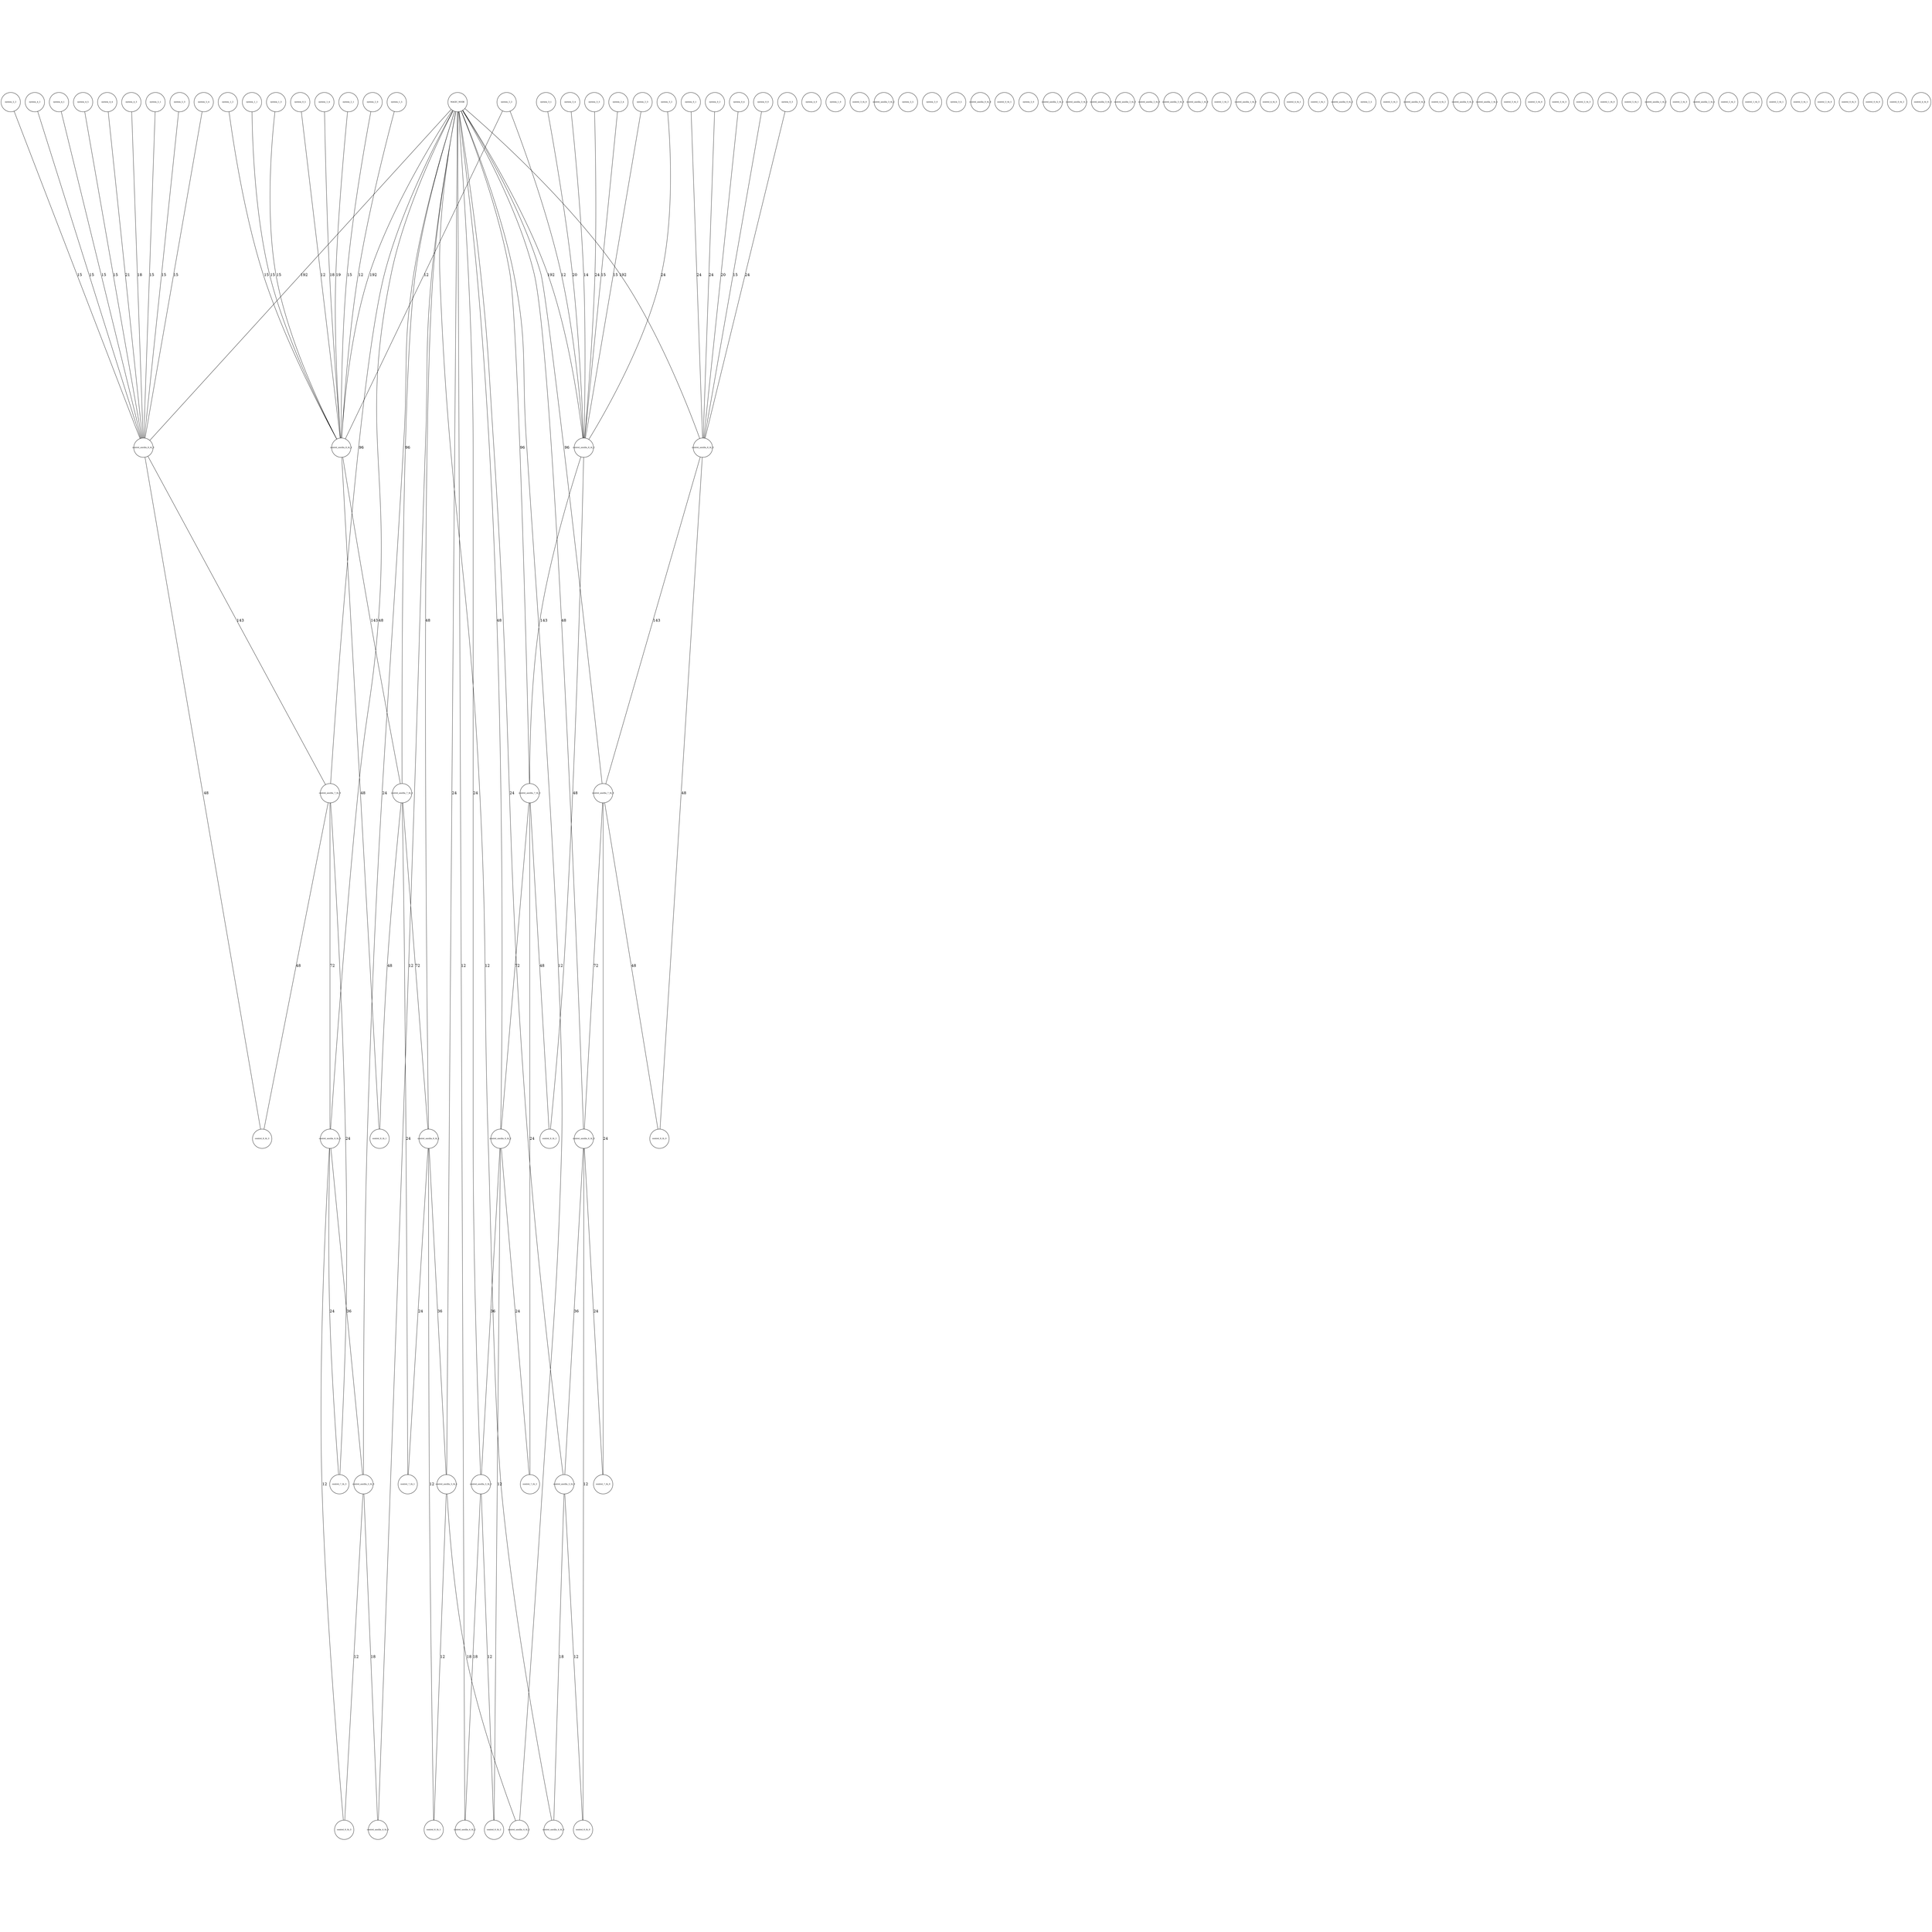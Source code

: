 graph G {
ratio=1;
    node [shape=circle, width=1, height=1, fixedsize=true, fontsize=7];
    system_5_4 -- control_ancilla_8_th_3 [label="15"];
    system_1_3 -- control_ancilla_8_th_1 [label="15"];
    system_5_2 -- control_ancilla_8_th_3 [label="15"];
    system_4_2 -- control_ancilla_8_th_3 [label="15"];
    system_1_2 -- control_ancilla_8_th_1 [label="15"];
    system_4_1 -- control_ancilla_8_th_3 [label="15"];
    system_1_1 -- control_ancilla_8_th_1 [label="15"];
    system_3_3 -- control_ancilla_8_th_2 [label="24"];
    control_ancilla_5_th_0 -- control_6_th_0 [label="12"];
    system_2_4 -- control_ancilla_8_th_2 [label="15"];
    control_ancilla_5_th_3 -- control_6_th_3 [label="12"];
    control_ancilla_5_th_2 -- control_6_th_2 [label="12"];
    system_4_5 -- control_ancilla_8_th_3 [label="15"];
    system_2_3 -- control_ancilla_8_th_2 [label="15"];
    system_2_2 -- control_ancilla_8_th_2 [label="12"];
    system_4_4 -- control_ancilla_8_th_3 [label="21"];
    system_0_5 -- control_ancilla_8_th_1 [label="12"];
    system_1_4 -- control_ancilla_8_th_1 [label="18"];
    control_ancilla_6_th_1 -- control_7_th_1 [label="24"];
    control_ancilla_6_th_0 -- control_7_th_0 [label="24"];
    system_3_2 -- control_ancilla_8_th_2 [label="24"];
    control_ancilla_6_th_2 -- control_6_th_2 [label="12"];
    control_ancilla_7_th_2 -- control_8_th_2 [label="48"];
    system_0_3 -- control_ancilla_8_th_0 [label="24"];
    system_2_2 -- control_ancilla_8_th_1 [label="12"];
    system_4_3 -- control_ancilla_8_th_3 [label="18"];
    system_3_1 -- control_ancilla_8_th_2 [label="20"];
    system_2_1 -- control_ancilla_8_th_1 [label="19"];
    control_ancilla_7_th_3 -- control_8_th_3 [label="48"];
    MAGIC_NODE -- control_ancilla_8_th_3 [label="192"];
    MAGIC_NODE -- control_ancilla_5_th_2 [label="24"];
    MAGIC_NODE -- control_ancilla_8_th_2 [label="192"];
    system_2_0 -- control_ancilla_8_th_1 [label="15"];
    control_ancilla_8_th_2 -- control_8_th_2 [label="48"];
    MAGIC_NODE -- control_ancilla_8_th_1 [label="192"];
    control_ancilla_8_th_3 -- control_ancilla_7_th_3 [label="143"];
    control_ancilla_8_th_3 -- control_8_th_3 [label="48"];
    control_ancilla_8_th_0 -- control_8_th_0 [label="48"];
    control_ancilla_8_th_0 -- control_ancilla_7_th_0 [label="143"];
    control_ancilla_5_th_1 -- control_6_th_1 [label="12"];
    control_ancilla_7_th_2 -- control_7_th_2 [label="24"];
    control_ancilla_8_th_1 -- control_ancilla_7_th_1 [label="143"];
    control_ancilla_7_th_2 -- control_ancilla_6_th_2 [label="72"];
    system_0_1 -- control_ancilla_8_th_0 [label="24"];
    MAGIC_NODE -- control_ancilla_7_th_2 [label="96"];
    control_ancilla_7_th_1 -- control_7_th_1 [label="24"];
    control_ancilla_6_th_3 -- control_7_th_3 [label="24"];
    MAGIC_NODE -- control_ancilla_7_th_1 [label="96"];
    control_ancilla_7_th_0 -- control_ancilla_6_th_0 [label="72"];
    MAGIC_NODE -- control_ancilla_7_th_0 [label="96"];
    MAGIC_NODE -- control_ancilla_4_th_3 [label="12"];
    control_ancilla_6_th_3 -- control_6_th_3 [label="12"];
    control_ancilla_6_th_3 -- control_ancilla_5_th_3 [label="36"];
    MAGIC_NODE -- control_ancilla_6_th_3 [label="48"];
    control_ancilla_6_th_2 -- control_ancilla_5_th_2 [label="36"];
    control_ancilla_6_th_1 -- control_6_th_1 [label="12"];
    control_ancilla_5_th_2 -- control_ancilla_4_th_2 [label="18"];
    MAGIC_NODE -- control_ancilla_6_th_1 [label="48"];
    MAGIC_NODE -- control_ancilla_6_th_0 [label="48"];
    MAGIC_NODE -- control_ancilla_5_th_3 [label="24"];
    control_ancilla_5_th_1 -- control_ancilla_4_th_1 [label="18"];
    control_ancilla_8_th_2 -- control_ancilla_7_th_2 [label="143"];
    control_ancilla_5_th_0 -- control_ancilla_4_th_0 [label="18"];
    MAGIC_NODE -- control_ancilla_8_th_0 [label="192"];
    MAGIC_NODE -- control_ancilla_7_th_3 [label="96"];
    MAGIC_NODE -- control_ancilla_4_th_2 [label="12"];
    control_ancilla_7_th_1 -- control_ancilla_6_th_1 [label="72"];
    system_3_4 -- control_ancilla_8_th_2 [label="14"];
    system_0_2 -- control_ancilla_8_th_0 [label="24"];
    MAGIC_NODE -- control_ancilla_6_th_2 [label="48"];
    MAGIC_NODE -- control_ancilla_4_th_0 [label="12"];
    control_ancilla_8_th_1 -- control_8_th_1 [label="48"];
    system_1_5 -- control_ancilla_8_th_1 [label="12"];
    control_ancilla_6_th_1 -- control_ancilla_5_th_1 [label="36"];
    MAGIC_NODE -- control_ancilla_4_th_1 [label="12"];
    control_ancilla_6_th_0 -- control_ancilla_5_th_0 [label="36"];
    control_ancilla_7_th_0 -- control_8_th_0 [label="48"];
    control_ancilla_6_th_2 -- control_7_th_2 [label="24"];
    control_ancilla_7_th_0 -- control_7_th_0 [label="24"];
    system_0_4 -- control_ancilla_8_th_0 [label="20"];
    MAGIC_NODE -- control_ancilla_5_th_1 [label="24"];
    control_ancilla_7_th_1 -- control_8_th_1 [label="48"];
    control_ancilla_5_th_3 -- control_ancilla_4_th_3 [label="18"];
    control_ancilla_7_th_3 -- control_7_th_3 [label="24"];
    system_5_1 -- control_ancilla_8_th_3 [label="15"];
    MAGIC_NODE -- control_ancilla_5_th_0 [label="24"];
    system_5_3 -- control_ancilla_8_th_3 [label="15"];
    control_ancilla_6_th_0 -- control_6_th_0 [label="12"];
    system_0_0 -- control_ancilla_8_th_0 [label="15"];
    control_ancilla_7_th_3 -- control_ancilla_6_th_3 [label="72"];
    system_5_2 [pos="6,1!", label="system_5_2"];
    system_5_1 [pos="7,1!", label="system_5_1"];
    system_4_5 [pos="1,5!", label="system_4_5"];
    system_4_3 [pos="1,4!", label="system_4_3"];
    system_4_1 [pos="5,3!", label="system_4_1"];
    system_4_0 [pos="10,0!", label="system_4_0"];
    system_3_3 [pos="1,3!", label="system_3_3"];
    system_3_2 [pos="2,0!", label="system_3_2"];
    system_2_3 [pos="3,1!", label="system_2_3"];
    system_2_2 [pos="2,5!", label="system_2_2"];
    system_1_5 [pos="6,5!", label="system_1_5"];
    control_ancilla_6_th_0 [pos="0,1!", label="control_ancilla_6_th_0"];
    system_1_3 [pos="6,3!", label="system_1_3"];
    system_1_0 [pos="10,1!", label="system_1_0"];
    system_0_4 [pos="1,2!", label="system_0_4"];
    control_3_th_0 [pos="8,2!", label="control_3_th_0"];
    control_ancilla_3_th_2 [pos="9,2!", label="control_ancilla_3_th_2"];
    system_0_0 [pos="4,1!", label="system_0_0"];
    control_8_th_2 [pos="1,1!", label="control_8_th_2"];
    system_0_3 [pos="3,2!", label="system_0_3"];
    control_ancilla_8_th_3 [pos="0,0!", label="control_ancilla_8_th_3"];
    control_6_th_1 [pos="4,3!", label="control_6_th_1"];
    control_ancilla_7_th_3 [pos="0,2!", label="control_ancilla_7_th_3"];
    system_1_4 [pos="0,5!", label="system_1_4"];
    control_ancilla_4_th_0 [pos="2,4!", label="control_ancilla_4_th_0"];
    control_ancilla_4_th_3 [pos="2,1!", label="control_ancilla_4_th_3"];
    control_ancilla_7_th_1 [pos="0,3!", label="control_ancilla_7_th_1"];
    control_ancilla_7_th_0 [pos="1,0!", label="control_ancilla_7_th_0"];
    system_5_5 [pos="10,2!", label="system_5_5"];
    system_3_0 [pos="7,3!", label="system_3_0"];
    control_ancilla_6_th_3 [pos="0,4!", label="control_ancilla_6_th_3"];
    system_3_5 [pos="8,3!", label="system_3_5"];
    control_ancilla_6_th_2 [pos="3,0!", label="control_ancilla_6_th_2"];
    control_ancilla_6_th_1 [pos="2,2!", label="control_ancilla_6_th_1"];
    control_ancilla_5_th_3 [pos="2,3!", label="control_ancilla_5_th_3"];
    system_5_3 [pos="3,4!", label="system_5_3"];
    control_ancilla_0_th_0 [pos="9,3!", label="control_ancilla_0_th_0"];
    control_6_th_2 [pos="5,1!", label="control_6_th_2"];
    control_ancilla_5_th_2 [pos="4,0!", label="control_ancilla_5_th_2"];
    control_ancilla_5_th_1 [pos="3,3!", label="control_ancilla_5_th_1"];
    control_ancilla_5_th_0 [pos="4,2!", label="control_ancilla_5_th_0"];
    control_0_th_1 [pos="10,3!", label="control_0_th_1"];
    control_ancilla_4_th_1 [pos="5,2!", label="control_ancilla_4_th_1"];
    system_5_0 [pos="6,4!", label="system_5_0"];
    control_ancilla_2_th_2 [pos="7,4!", label="control_ancilla_2_th_2"];
    control_ancilla_3_th_1 [pos="8,4!", label="control_ancilla_3_th_1"];
    control_ancilla_3_th_0 [pos="9,4!", label="control_ancilla_3_th_0"];
    control_ancilla_2_th_3 [pos="10,4!", label="control_ancilla_2_th_3"];
    control_ancilla_2_th_0 [pos="7,5!", label="control_ancilla_2_th_0"];
    system_2_1 [pos="1,6!", label="system_2_1"];
    system_3_4 [pos="6,2!", label="system_3_4"];
    control_ancilla_3_th_3 [pos="8,5!", label="control_ancilla_3_th_3"];
    control_ancilla_1_th_0 [pos="9,5!", label="control_ancilla_1_th_0"];
    control_ancilla_8_th_1 [pos="5,0!", label="control_ancilla_8_th_1"];
    control_1_th_2 [pos="10,5!", label="control_1_th_2"];
    control_ancilla_1_th_3 [pos="6,6!", label="control_ancilla_1_th_3"];
    control_4_th_3 [pos="7,6!", label="control_4_th_3"];
    control_7_th_3 [pos="2,6!", label="control_7_th_3"];
    control_4_th_1 [pos="8,6!", label="control_4_th_1"];
    control_1_th_1 [pos="9,6!", label="control_1_th_1"];
    control_ancilla_0_th_2 [pos="10,6!", label="control_ancilla_0_th_2"];
    control_7_th_2 [pos="0,6!", label="control_7_th_2"];
    system_2_5 [pos="3,7!", label="system_2_5"];
    control_6_th_3 [pos="3,5!", label="control_6_th_3"];
    control_ancilla_7_th_2 [pos="6,0!", label="control_ancilla_7_th_2"];
    control_ancilla_4_th_2 [pos="4,4!", label="control_ancilla_4_th_2"];
    control_5_th_2 [pos="4,7!", label="control_5_th_2"];
    control_ancilla_0_th_1 [pos="5,7!", label="control_ancilla_0_th_1"];
    control_4_th_2 [pos="6,7!", label="control_4_th_2"];
    control_ancilla_0_th_3 [pos="7,7!", label="control_ancilla_0_th_3"];
    control_6_th_0 [pos="5,5!", label="control_6_th_0"];
    system_2_4 [pos="5,4!", label="system_2_4"];
    control_8_th_1 [pos="0,7!", label="control_8_th_1"];
    control_ancilla_1_th_1 [pos="8,7!", label="control_ancilla_1_th_1"];
    control_3_th_2 [pos="9,7!", label="control_3_th_2"];
    control_7_th_1 [pos="3,6!", label="control_7_th_1"];
    control_5_th_0 [pos="10,7!", label="control_5_th_0"];
    control_3_th_3 [pos="3,8!", label="control_3_th_3"];
    system_4_4 [pos="7,0!", label="system_4_4"];
    system_3_1 [pos="8,1!", label="system_3_1"];
    control_5_th_3 [pos="4,8!", label="control_5_th_3"];
    system_1_1 [pos="2,7!", label="system_1_1"];
    control_1_th_0 [pos="5,8!", label="control_1_th_0"];
    control_5_th_1 [pos="6,8!", label="control_5_th_1"];
    control_ancilla_1_th_2 [pos="7,8!", label="control_ancilla_1_th_2"];
    control_2_th_3 [pos="8,8!", label="control_2_th_3"];
    control_ancilla_2_th_1 [pos="9,8!", label="control_ancilla_2_th_1"];
    control_2_th_2 [pos="10,8!", label="control_2_th_2"];
    control_1_th_3 [pos="1,9!", label="control_1_th_3"];
    system_2_0 [pos="4,6!", label="system_2_0"];
    control_2_th_1 [pos="2,9!", label="control_2_th_1"];
    control_8_th_0 [pos="1,7!", label="control_8_th_0"];
    control_3_th_1 [pos="3,9!", label="control_3_th_1"];
    system_0_2 [pos="4,5!", label="system_0_2"];
    control_2_th_0 [pos="4,9!", label="control_2_th_0"];
    system_0_1 [pos="8,0!", label="system_0_1"];
    system_1_2 [pos="1,8!", label="system_1_2"];
    system_0_5 [pos="5,6!", label="system_0_5"];
    system_5_4 [pos="2,8!", label="system_5_4"];
    control_ancilla_8_th_2 [pos="0,8!", label="control_ancilla_8_th_2"];
    control_0_th_3 [pos="5,9!", label="control_0_th_3"];
    system_4_2 [pos="7,2!", label="system_4_2"];
    control_8_th_3 [pos="0,9!", label="control_8_th_3"];
    MAGIC_NODE [pos="-1,0!", label="MAGIC_NODE"];
    control_0_th_0 [pos="6,9!", label="control_0_th_0"];
    control_7_th_0 [pos="9,1!", label="control_7_th_0"];
    control_ancilla_8_th_0 [pos="9,0!", label="control_ancilla_8_th_0"];
    control_0_th_2 [pos="7,9!", label="control_0_th_2"];
    control_4_th_0 [pos="8,9!", label="control_4_th_0"];
}
